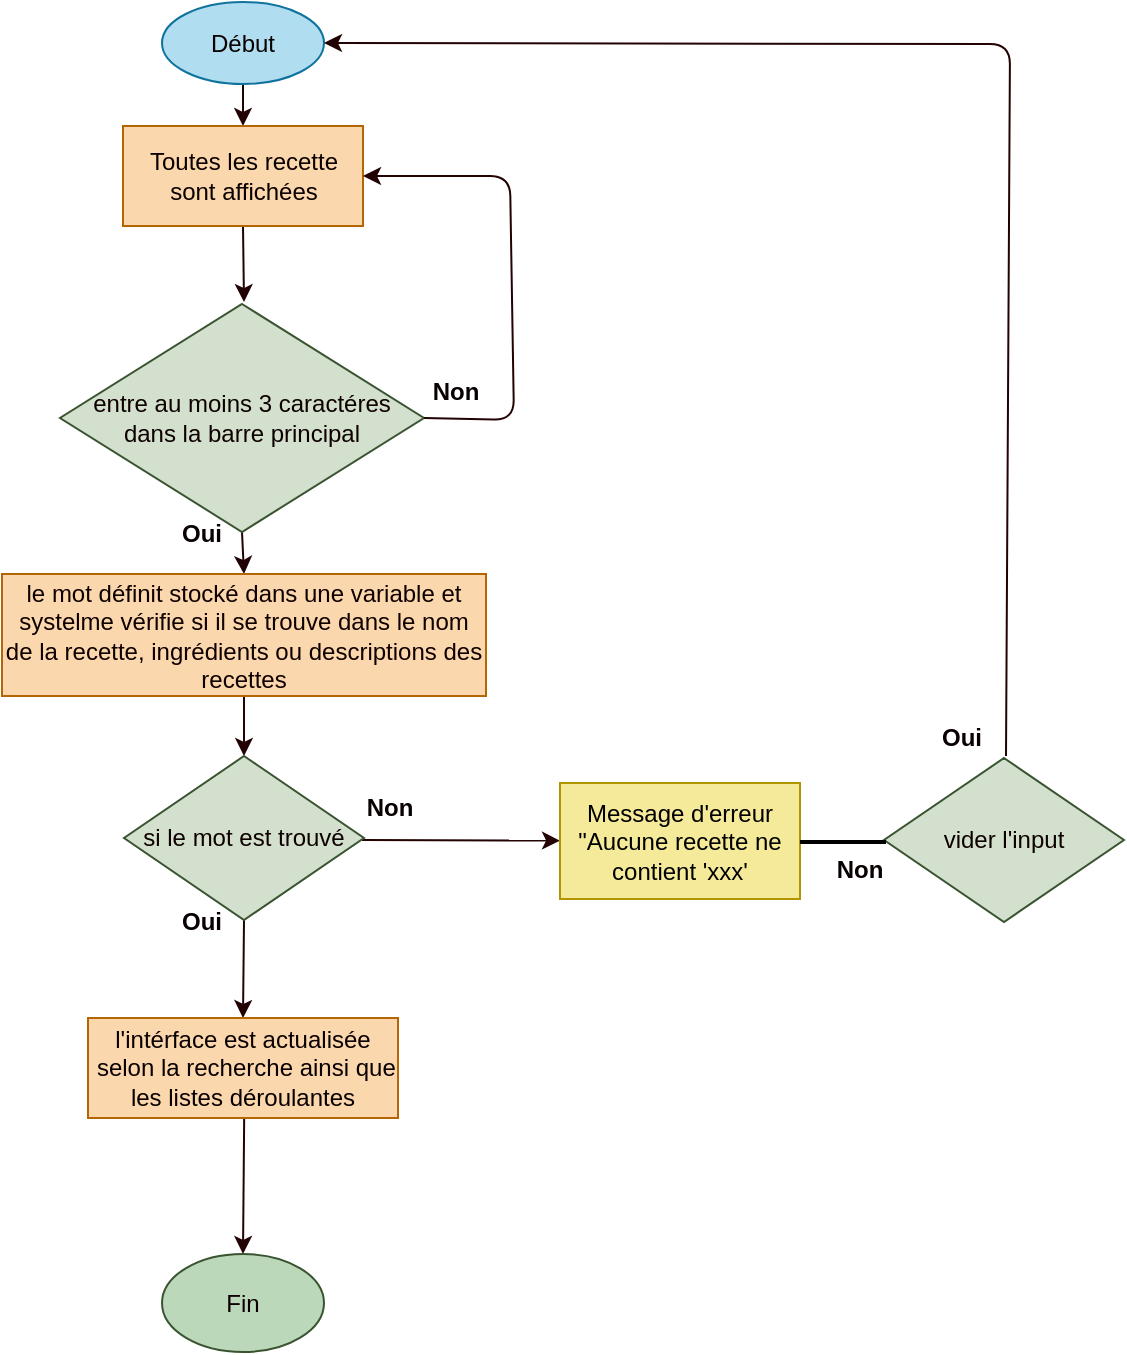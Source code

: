 <mxfile>
    <diagram id="aFP3rNkUGq0K-rNYThIF" name="recherche-general">
        <mxGraphModel dx="1042" dy="2222" grid="0" gridSize="10" guides="1" tooltips="1" connect="1" arrows="1" fold="1" page="1" pageScale="1" pageWidth="1169" pageHeight="827" background="#ffffff" math="0" shadow="0">
            <root>
                <mxCell id="0"/>
                <mxCell id="1" parent="0"/>
                <mxCell id="7" style="edgeStyle=none;html=1;exitX=0.5;exitY=1;exitDx=0;exitDy=0;entryX=0.5;entryY=0;entryDx=0;entryDy=0;strokeColor=#220202;fontColor=#090101;" parent="1" source="2" target="6" edge="1">
                    <mxGeometry relative="1" as="geometry"/>
                </mxCell>
                <mxCell id="2" value="Début" style="ellipse;whiteSpace=wrap;html=1;fillColor=#b1ddf0;strokeColor=#10739e;fontColor=#090101;" parent="1" vertex="1">
                    <mxGeometry x="306" y="-1639" width="81" height="41" as="geometry"/>
                </mxCell>
                <mxCell id="12" style="edgeStyle=none;html=1;exitX=0.5;exitY=1;exitDx=0;exitDy=0;entryX=0.5;entryY=0;entryDx=0;entryDy=0;strokeColor=#220202;fontColor=#0f0000;" parent="1" source="4" target="11" edge="1">
                    <mxGeometry relative="1" as="geometry"/>
                </mxCell>
                <mxCell id="4" value="entre au moins 3 caractéres&lt;br&gt;dans la barre principal&lt;br&gt;" style="rhombus;whiteSpace=wrap;html=1;fillColor=#d2e0cd;fontColor=#0f0000;strokeColor=#3A5431;verticalAlign=middle;" parent="1" vertex="1">
                    <mxGeometry x="255" y="-1488" width="182" height="114" as="geometry"/>
                </mxCell>
                <mxCell id="8" style="edgeStyle=none;html=1;exitX=0.5;exitY=1;exitDx=0;exitDy=0;strokeColor=#220202;fontColor=#090101;" parent="1" edge="1">
                    <mxGeometry relative="1" as="geometry">
                        <mxPoint x="346.5" y="-1527" as="sourcePoint"/>
                        <mxPoint x="347" y="-1489" as="targetPoint"/>
                    </mxGeometry>
                </mxCell>
                <mxCell id="6" value="Toutes les recette sont affichées" style="rounded=0;whiteSpace=wrap;html=1;fillColor=#fad7ac;strokeColor=#b46504;fontColor=#0a0000;" parent="1" vertex="1">
                    <mxGeometry x="286.5" y="-1577" width="120" height="50" as="geometry"/>
                </mxCell>
                <mxCell id="28" style="edgeStyle=none;html=1;exitX=0.5;exitY=1;exitDx=0;exitDy=0;entryX=0.5;entryY=0;entryDx=0;entryDy=0;strokeColor=#220202;fontColor=#0f0000;" parent="1" target="27" edge="1">
                    <mxGeometry relative="1" as="geometry">
                        <mxPoint x="347.5" y="-1129" as="sourcePoint"/>
                    </mxGeometry>
                </mxCell>
                <mxCell id="14" style="edgeStyle=none;html=1;exitX=0.5;exitY=1;exitDx=0;exitDy=0;entryX=0.5;entryY=0;entryDx=0;entryDy=0;strokeColor=#220202;fontColor=#0f0000;" parent="1" source="11" target="13" edge="1">
                    <mxGeometry relative="1" as="geometry"/>
                </mxCell>
                <mxCell id="22" value="" style="edgeStyle=none;html=1;strokeColor=#220202;fontColor=#090101;" parent="1" target="21" edge="1">
                    <mxGeometry relative="1" as="geometry">
                        <mxPoint x="406" y="-1220" as="sourcePoint"/>
                    </mxGeometry>
                </mxCell>
                <mxCell id="11" value="&lt;font color=&quot;#0f0000&quot;&gt;le mot définit stocké dans une variable et systelme vérifie si il se trouve dans le nom de la recette, ingrédients ou descriptions des recettes&lt;/font&gt;" style="rounded=0;whiteSpace=wrap;html=1;fillColor=#fad7ac;strokeColor=#b46504;fontColor=#0a0000;" parent="1" vertex="1">
                    <mxGeometry x="226" y="-1353" width="242" height="61" as="geometry"/>
                </mxCell>
                <mxCell id="15" style="edgeStyle=none;html=1;exitX=0.5;exitY=1;exitDx=0;exitDy=0;entryX=0.5;entryY=0;entryDx=0;entryDy=0;strokeColor=#220202;fontColor=#0f0000;" parent="1" source="13" target="32" edge="1">
                    <mxGeometry relative="1" as="geometry">
                        <mxPoint x="347.5" y="-1175" as="targetPoint"/>
                    </mxGeometry>
                </mxCell>
                <mxCell id="13" value="si le mot est trouvé" style="rhombus;whiteSpace=wrap;html=1;fillColor=#d2e0cd;fontColor=#0f0000;strokeColor=#3A5431;verticalAlign=middle;" parent="1" vertex="1">
                    <mxGeometry x="287" y="-1262" width="120" height="82" as="geometry"/>
                </mxCell>
                <mxCell id="16" value="&lt;b&gt;Oui&lt;/b&gt;" style="text;html=1;strokeColor=none;fillColor=none;align=center;verticalAlign=middle;whiteSpace=wrap;rounded=0;fontColor=#090101;" parent="1" vertex="1">
                    <mxGeometry x="311" y="-1190" width="30" height="22" as="geometry"/>
                </mxCell>
                <mxCell id="17" value="&lt;b&gt;Non&lt;/b&gt;" style="text;html=1;strokeColor=none;fillColor=none;align=center;verticalAlign=middle;whiteSpace=wrap;rounded=0;fontColor=#090101;" parent="1" vertex="1">
                    <mxGeometry x="404.5" y="-1246" width="30" height="19" as="geometry"/>
                </mxCell>
                <mxCell id="18" value="&lt;b&gt;Non&lt;/b&gt;" style="text;html=1;strokeColor=none;fillColor=none;align=center;verticalAlign=middle;whiteSpace=wrap;rounded=0;fontColor=#090101;" parent="1" vertex="1">
                    <mxGeometry x="438" y="-1455" width="30" height="22" as="geometry"/>
                </mxCell>
                <mxCell id="19" value="&lt;b&gt;Oui&lt;/b&gt;" style="text;html=1;strokeColor=none;fillColor=none;align=center;verticalAlign=middle;whiteSpace=wrap;rounded=0;fontColor=#090101;" parent="1" vertex="1">
                    <mxGeometry x="311" y="-1384" width="30" height="22" as="geometry"/>
                </mxCell>
                <mxCell id="20" value="" style="endArrow=classic;html=1;strokeColor=#220202;fontColor=#090101;exitX=1;exitY=0.5;exitDx=0;exitDy=0;entryX=1;entryY=0.5;entryDx=0;entryDy=0;" parent="1" source="4" target="6" edge="1">
                    <mxGeometry width="50" height="50" relative="1" as="geometry">
                        <mxPoint x="438" y="-1428" as="sourcePoint"/>
                        <mxPoint x="477" y="-1629" as="targetPoint"/>
                        <Array as="points">
                            <mxPoint x="482" y="-1430"/>
                            <mxPoint x="480" y="-1552"/>
                        </Array>
                    </mxGeometry>
                </mxCell>
                <mxCell id="23" style="edgeStyle=none;html=1;strokeColor=#220202;fontColor=#090101;entryX=1;entryY=0.5;entryDx=0;entryDy=0;" parent="1" target="2" edge="1">
                    <mxGeometry relative="1" as="geometry">
                        <mxPoint x="467" y="-1616" as="targetPoint"/>
                        <Array as="points">
                            <mxPoint x="730" y="-1618"/>
                        </Array>
                        <mxPoint x="728" y="-1262" as="sourcePoint"/>
                    </mxGeometry>
                </mxCell>
                <mxCell id="21" value="Message d'erreur &quot;Aucune recette ne contient 'xxx'" style="whiteSpace=wrap;html=1;fillColor=#f5ea99;strokeColor=#B09500;rounded=0;fontColor=#000000;" parent="1" vertex="1">
                    <mxGeometry x="505" y="-1248.5" width="120" height="58" as="geometry"/>
                </mxCell>
                <mxCell id="27" value="Fin" style="ellipse;whiteSpace=wrap;html=1;fillColor=#BCD8BB;strokeColor=#3A5431;fontColor=#0f0000;" parent="1" vertex="1">
                    <mxGeometry x="306" y="-1013" width="81" height="49" as="geometry"/>
                </mxCell>
                <mxCell id="32" value="&lt;span style=&quot;color: rgb(9, 1, 1);&quot;&gt;l'intérface est actualisée&lt;/span&gt;&lt;br style=&quot;color: rgb(9, 1, 1);&quot;&gt;&lt;span style=&quot;color: rgb(9, 1, 1);&quot;&gt;&amp;nbsp;selon la recherche ainsi que les listes déroulantes&lt;/span&gt;" style="rounded=0;whiteSpace=wrap;html=1;fillColor=#fad7ac;strokeColor=#b46504;fontColor=#0a0000;" parent="1" vertex="1">
                    <mxGeometry x="269" y="-1131" width="155" height="50" as="geometry"/>
                </mxCell>
                <mxCell id="34" value="vider l'input" style="rhombus;whiteSpace=wrap;html=1;fillColor=#d2e0cd;fontColor=#0f0000;strokeColor=#3A5431;verticalAlign=middle;" parent="1" vertex="1">
                    <mxGeometry x="667" y="-1261" width="120" height="82" as="geometry"/>
                </mxCell>
                <mxCell id="35" value="&lt;b&gt;Oui&lt;/b&gt;" style="text;html=1;strokeColor=none;fillColor=none;align=center;verticalAlign=middle;whiteSpace=wrap;rounded=0;fontColor=#090101;" parent="1" vertex="1">
                    <mxGeometry x="691" y="-1282" width="30" height="22" as="geometry"/>
                </mxCell>
                <mxCell id="39" value="&lt;b&gt;Non&lt;/b&gt;" style="text;html=1;strokeColor=none;fillColor=none;align=center;verticalAlign=middle;whiteSpace=wrap;rounded=0;fontColor=#090101;" parent="1" vertex="1">
                    <mxGeometry x="640" y="-1214.5" width="30" height="19" as="geometry"/>
                </mxCell>
                <mxCell id="40" value="" style="line;strokeWidth=2;html=1;fillColor=#000000;strokeColor=#000000;" parent="1" vertex="1">
                    <mxGeometry x="625" y="-1224" width="43" height="10" as="geometry"/>
                </mxCell>
            </root>
        </mxGraphModel>
    </diagram>
    <diagram id="HOsjPcSVkY-n0DE9uh7c" name="recherche-filter">
        <mxGraphModel dx="1042" dy="568" grid="0" gridSize="10" guides="1" tooltips="1" connect="1" arrows="1" fold="1" page="1" pageScale="1" pageWidth="1169" pageHeight="827" background="#ffffff" math="0" shadow="0">
            <root>
                <mxCell id="0"/>
                <mxCell id="1" parent="0"/>
                <mxCell id="1bMhi3GC2Z3xSn9_iJsj-5" style="edgeStyle=none;html=1;exitX=0.5;exitY=1;exitDx=0;exitDy=0;strokeColor=#0a0000;fontColor=#0a0000;" parent="1" source="krv-8USHi9W3B60_LVHx-1" edge="1">
                    <mxGeometry relative="1" as="geometry">
                        <mxPoint x="466" y="54.4" as="targetPoint"/>
                    </mxGeometry>
                </mxCell>
                <mxCell id="EJbatCwqJLh_Fskg6r-S-5" style="edgeStyle=none;html=1;exitX=0;exitY=0.5;exitDx=0;exitDy=0;strokeColor=#000000;" parent="1" source="krv-8USHi9W3B60_LVHx-1" target="XbzRDdCRoZ0SHj6mzLmL-1" edge="1">
                    <mxGeometry relative="1" as="geometry">
                        <mxPoint x="241" y="50" as="targetPoint"/>
                        <Array as="points">
                            <mxPoint x="239" y="19"/>
                        </Array>
                    </mxGeometry>
                </mxCell>
                <mxCell id="krv-8USHi9W3B60_LVHx-1" value="Début" style="ellipse;whiteSpace=wrap;html=1;strokeColor=#015431;fontColor=#0f0000;fillColor=#B1DDF0;" parent="1" vertex="1">
                    <mxGeometry x="424" y="2" width="83" height="34" as="geometry"/>
                </mxCell>
                <mxCell id="5RpSUCfIaw3id0n7eAVM-2" style="edgeStyle=none;html=1;exitX=0.5;exitY=1;exitDx=0;exitDy=0;strokeColor=#0a0000;entryX=0.494;entryY=0;entryDx=0;entryDy=0;entryPerimeter=0;" parent="1" target="dOwfi3Wt-_aaB51w_9J3-1" edge="1">
                    <mxGeometry relative="1" as="geometry">
                        <mxPoint x="466.5" y="100" as="sourcePoint"/>
                        <mxPoint x="467" y="134" as="targetPoint"/>
                    </mxGeometry>
                </mxCell>
                <mxCell id="5RpSUCfIaw3id0n7eAVM-6" style="edgeStyle=none;html=1;exitX=0.5;exitY=1;exitDx=0;exitDy=0;strokeColor=#0a0000;" parent="1" source="dOwfi3Wt-_aaB51w_9J3-1" target="5RpSUCfIaw3id0n7eAVM-1" edge="1">
                    <mxGeometry relative="1" as="geometry">
                        <mxPoint x="468" y="216" as="targetPoint"/>
                    </mxGeometry>
                </mxCell>
                <mxCell id="dOwfi3Wt-_aaB51w_9J3-1" value="précision de recherche à l'un des input : ingrédients, ustensiles ou appareil" style="rounded=0;whiteSpace=wrap;html=1;fillColor=#fad7ac;strokeColor=#b46504;fontColor=#0a0000;" parent="1" vertex="1">
                    <mxGeometry x="384.5" y="137" width="167" height="50" as="geometry"/>
                </mxCell>
                <mxCell id="5RpSUCfIaw3id0n7eAVM-7" style="edgeStyle=none;html=1;exitX=1;exitY=0.5;exitDx=0;exitDy=0;strokeColor=#0a0000;entryX=0;entryY=0.5;entryDx=0;entryDy=0;" parent="1" source="5RpSUCfIaw3id0n7eAVM-1" target="5RpSUCfIaw3id0n7eAVM-8" edge="1">
                    <mxGeometry relative="1" as="geometry">
                        <mxPoint x="607" y="257" as="targetPoint"/>
                    </mxGeometry>
                </mxCell>
                <mxCell id="zE7bNwPe9jgFIxbUEco0-8" style="edgeStyle=none;html=1;exitX=0.5;exitY=1;exitDx=0;exitDy=0;entryX=0.5;entryY=0;entryDx=0;entryDy=0;strokeColor=#0a0000;fontColor=#0a0000;" parent="1" source="5RpSUCfIaw3id0n7eAVM-1" target="zE7bNwPe9jgFIxbUEco0-3" edge="1">
                    <mxGeometry relative="1" as="geometry"/>
                </mxCell>
                <mxCell id="5RpSUCfIaw3id0n7eAVM-1" value="le mot clé frappé au fur &lt;br&gt;et à mesure correspond&amp;nbsp;&lt;br&gt;au remplissage" style="rhombus;whiteSpace=wrap;html=1;fillColor=#d2e0cd;fontColor=#0f0000;strokeColor=#3A5431;verticalAlign=middle;" parent="1" vertex="1">
                    <mxGeometry x="368.5" y="217" width="200" height="112" as="geometry"/>
                </mxCell>
                <mxCell id="5RpSUCfIaw3id0n7eAVM-8" value="les elements qui ne correspondent pas disparaissent" style="rounded=0;whiteSpace=wrap;html=1;fillColor=#F5EA99;strokeColor=#b46504;fontColor=#0a0000;" parent="1" vertex="1">
                    <mxGeometry x="639" y="248" width="185" height="50" as="geometry"/>
                </mxCell>
                <mxCell id="zE7bNwPe9jgFIxbUEco0-1" value="Non" style="text;html=1;strokeColor=none;fillColor=none;align=center;verticalAlign=middle;whiteSpace=wrap;rounded=0;fontColor=#0a0000;fontStyle=1" parent="1" vertex="1">
                    <mxGeometry x="573" y="248" width="37" height="22" as="geometry"/>
                </mxCell>
                <mxCell id="1bMhi3GC2Z3xSn9_iJsj-1" style="edgeStyle=none;html=1;exitX=0.5;exitY=1;exitDx=0;exitDy=0;entryX=0.5;entryY=0;entryDx=0;entryDy=0;strokeColor=#0a0000;fontColor=#0a0000;" parent="1" source="zE7bNwPe9jgFIxbUEco0-3" edge="1">
                    <mxGeometry relative="1" as="geometry">
                        <mxPoint x="468" y="429" as="targetPoint"/>
                    </mxGeometry>
                </mxCell>
                <mxCell id="zE7bNwPe9jgFIxbUEco0-3" value="&lt;span style=&quot;color: rgb(9, 1, 1);&quot;&gt;les listes affichent les mots clés qui correspondent a la recherche&lt;/span&gt;" style="whiteSpace=wrap;html=1;fillColor=#fad7ac;strokeColor=#b46504;fontColor=#0a0000;rounded=0;" parent="1" vertex="1">
                    <mxGeometry x="391" y="351" width="154" height="48" as="geometry"/>
                </mxCell>
                <mxCell id="zE7bNwPe9jgFIxbUEco0-9" value="Oui" style="text;html=1;strokeColor=none;fillColor=none;align=center;verticalAlign=middle;whiteSpace=wrap;rounded=0;fontColor=#0a0000;fontStyle=1" parent="1" vertex="1">
                    <mxGeometry x="427" y="326" width="37" height="22" as="geometry"/>
                </mxCell>
                <mxCell id="1bMhi3GC2Z3xSn9_iJsj-15" style="edgeStyle=none;html=1;exitX=0.5;exitY=1;exitDx=0;exitDy=0;entryX=0.5;entryY=0;entryDx=0;entryDy=0;strokeColor=#0a0000;fontColor=#0a0000;" parent="1" target="1bMhi3GC2Z3xSn9_iJsj-14" edge="1">
                    <mxGeometry relative="1" as="geometry">
                        <mxPoint x="467" y="637" as="sourcePoint"/>
                    </mxGeometry>
                </mxCell>
                <mxCell id="1bMhi3GC2Z3xSn9_iJsj-9" style="edgeStyle=none;html=1;exitX=0.5;exitY=1;exitDx=0;exitDy=0;strokeColor=#0a0000;fontColor=#0a0000;" parent="1" source="1bMhi3GC2Z3xSn9_iJsj-8" edge="1">
                    <mxGeometry relative="1" as="geometry">
                        <mxPoint x="467" y="538" as="targetPoint"/>
                    </mxGeometry>
                </mxCell>
                <mxCell id="1bMhi3GC2Z3xSn9_iJsj-11" style="edgeStyle=none;html=1;exitX=1;exitY=0.5;exitDx=0;exitDy=0;entryX=0;entryY=0.5;entryDx=0;entryDy=0;strokeColor=#0a0000;fontColor=#0a0000;" parent="1" source="1bMhi3GC2Z3xSn9_iJsj-8" target="1bMhi3GC2Z3xSn9_iJsj-10" edge="1">
                    <mxGeometry relative="1" as="geometry"/>
                </mxCell>
                <mxCell id="1bMhi3GC2Z3xSn9_iJsj-8" value="le mot selectionneé" style="rhombus;whiteSpace=wrap;html=1;fillColor=#d2e0cd;fontColor=#0f0000;strokeColor=#3A5431;verticalAlign=middle;" parent="1" vertex="1">
                    <mxGeometry x="384.5" y="429" width="165" height="80" as="geometry"/>
                </mxCell>
                <mxCell id="1bMhi3GC2Z3xSn9_iJsj-10" value="suppression des recettes qui correspondent pas au tag" style="rounded=0;whiteSpace=wrap;html=1;fillColor=#F5EA99;strokeColor=#b46504;fontColor=#0a0000;" parent="1" vertex="1">
                    <mxGeometry x="632" y="437" width="125" height="61" as="geometry"/>
                </mxCell>
                <mxCell id="1bMhi3GC2Z3xSn9_iJsj-12" value="Non" style="text;html=1;strokeColor=none;fillColor=none;align=center;verticalAlign=middle;whiteSpace=wrap;rounded=0;fontColor=#0a0000;fontStyle=1" parent="1" vertex="1">
                    <mxGeometry x="548" y="476" width="37" height="22" as="geometry"/>
                </mxCell>
                <mxCell id="1bMhi3GC2Z3xSn9_iJsj-13" value="Oui" style="text;html=1;strokeColor=none;fillColor=none;align=center;verticalAlign=middle;whiteSpace=wrap;rounded=0;fontColor=#0a0000;fontStyle=1" parent="1" vertex="1">
                    <mxGeometry x="426.5" y="503" width="37" height="21" as="geometry"/>
                </mxCell>
                <mxCell id="IRXFW4AbK8Lbqvq7tiop-2" style="edgeStyle=none;html=1;strokeColor=#0a0000;fontColor=#0a0000;entryX=0.5;entryY=0;entryDx=0;entryDy=0;" parent="1" target="IRXFW4AbK8Lbqvq7tiop-1" edge="1">
                    <mxGeometry relative="1" as="geometry">
                        <mxPoint x="467" y="699.2" as="targetPoint"/>
                        <mxPoint x="467" y="717" as="sourcePoint"/>
                    </mxGeometry>
                </mxCell>
                <mxCell id="1bMhi3GC2Z3xSn9_iJsj-14" value="&lt;font color=&quot;#090101&quot;&gt;selectionner une recette&lt;/font&gt;" style="whiteSpace=wrap;html=1;fillColor=#fad7ac;strokeColor=#b46504;fontColor=#0a0000;rounded=0;" parent="1" vertex="1">
                    <mxGeometry x="407" y="672" width="120" height="48" as="geometry"/>
                </mxCell>
                <mxCell id="IRXFW4AbK8Lbqvq7tiop-1" value="Fin" style="ellipse;whiteSpace=wrap;html=1;fillColor=#BCD8BB;strokeColor=#3A5431;fontColor=#0f0000;" parent="1" vertex="1">
                    <mxGeometry x="426.5" y="760" width="81" height="49" as="geometry"/>
                </mxCell>
                <mxCell id="HFFCvgxTgKsOqyqoqwWv-4" value="&lt;span style=&quot;color: rgb(9, 1, 1);&quot;&gt;les chapms des recherches avancée sont actualisés des recettes restantes&lt;/span&gt;" style="rounded=0;whiteSpace=wrap;html=1;fillColor=#fad7ac;strokeColor=#b46504;fontColor=#0a0000;" parent="1" vertex="1">
                    <mxGeometry x="385" y="53" width="167" height="50" as="geometry"/>
                </mxCell>
                <mxCell id="HFFCvgxTgKsOqyqoqwWv-6" value="&lt;span style=&quot;color: rgb(9, 1, 1);&quot;&gt;affichage du mot choisit sous forme de tag&lt;/span&gt;" style="whiteSpace=wrap;html=1;fillColor=#fad7ac;strokeColor=#b46504;fontColor=#0a0000;rounded=0;" parent="1" vertex="1">
                    <mxGeometry x="344" y="540" width="246" height="37" as="geometry"/>
                </mxCell>
                <mxCell id="HFFCvgxTgKsOqyqoqwWv-7" value="&lt;span style=&quot;color: rgb(9, 1, 1);&quot;&gt;actualisation des resultats de recherche&lt;/span&gt;&lt;br style=&quot;color: rgb(9, 1, 1);&quot;&gt;&lt;span style=&quot;color: rgb(9, 1, 1);&quot;&gt;ainsi que les champs de recherche avancée&lt;/span&gt;" style="whiteSpace=wrap;html=1;fillColor=#fad7ac;strokeColor=#b46504;fontColor=#0a0000;rounded=0;" parent="1" vertex="1">
                    <mxGeometry x="344" y="604" width="246" height="37" as="geometry"/>
                </mxCell>
                <mxCell id="EJbatCwqJLh_Fskg6r-S-6" style="edgeStyle=none;html=1;exitX=0.5;exitY=1;exitDx=0;exitDy=0;entryX=0.5;entryY=0;entryDx=0;entryDy=0;strokeColor=#000000;" parent="1" source="XbzRDdCRoZ0SHj6mzLmL-1" target="EJbatCwqJLh_Fskg6r-S-3" edge="1">
                    <mxGeometry relative="1" as="geometry"/>
                </mxCell>
                <mxCell id="XbzRDdCRoZ0SHj6mzLmL-1" value="&lt;span style=&quot;color: rgb(10, 0, 0);&quot;&gt;Toutes les recette sont affichées&lt;/span&gt;" style="whiteSpace=wrap;html=1;fillColor=#eeeeee;strokeColor=#36393d;" parent="1" vertex="1">
                    <mxGeometry x="166" y="53" width="154" height="45" as="geometry"/>
                </mxCell>
                <mxCell id="EJbatCwqJLh_Fskg6r-S-7" style="edgeStyle=none;html=1;exitX=0.5;exitY=1;exitDx=0;exitDy=0;strokeColor=#000000;" parent="1" source="EJbatCwqJLh_Fskg6r-S-3" edge="1">
                    <mxGeometry relative="1" as="geometry">
                        <mxPoint x="470" y="216" as="targetPoint"/>
                        <Array as="points">
                            <mxPoint x="243" y="220"/>
                        </Array>
                    </mxGeometry>
                </mxCell>
                <mxCell id="EJbatCwqJLh_Fskg6r-S-3" value="&lt;span style=&quot;color: rgb(10, 0, 0);&quot;&gt;faire un recherche directement&amp;nbsp;&lt;/span&gt;&lt;span style=&quot;color: rgb(10, 0, 0);&quot;&gt;à l'un des input : ingrédients, ustensiles ou appareil&lt;/span&gt;" style="whiteSpace=wrap;html=1;fillColor=#eeeeee;strokeColor=#36393d;" parent="1" vertex="1">
                    <mxGeometry x="120.5" y="132.75" width="245" height="58.5" as="geometry"/>
                </mxCell>
                <mxCell id="EJbatCwqJLh_Fskg6r-S-9" style="edgeStyle=none;html=1;exitX=0.5;exitY=1;exitDx=0;exitDy=0;strokeColor=#0a0000;fontColor=#0a0000;entryX=0.5;entryY=0;entryDx=0;entryDy=0;" parent="1" target="HFFCvgxTgKsOqyqoqwWv-7" edge="1">
                    <mxGeometry relative="1" as="geometry">
                        <mxPoint x="468" y="599" as="targetPoint"/>
                        <mxPoint x="468.01" y="577" as="sourcePoint"/>
                    </mxGeometry>
                </mxCell>
            </root>
        </mxGraphModel>
    </diagram>
</mxfile>